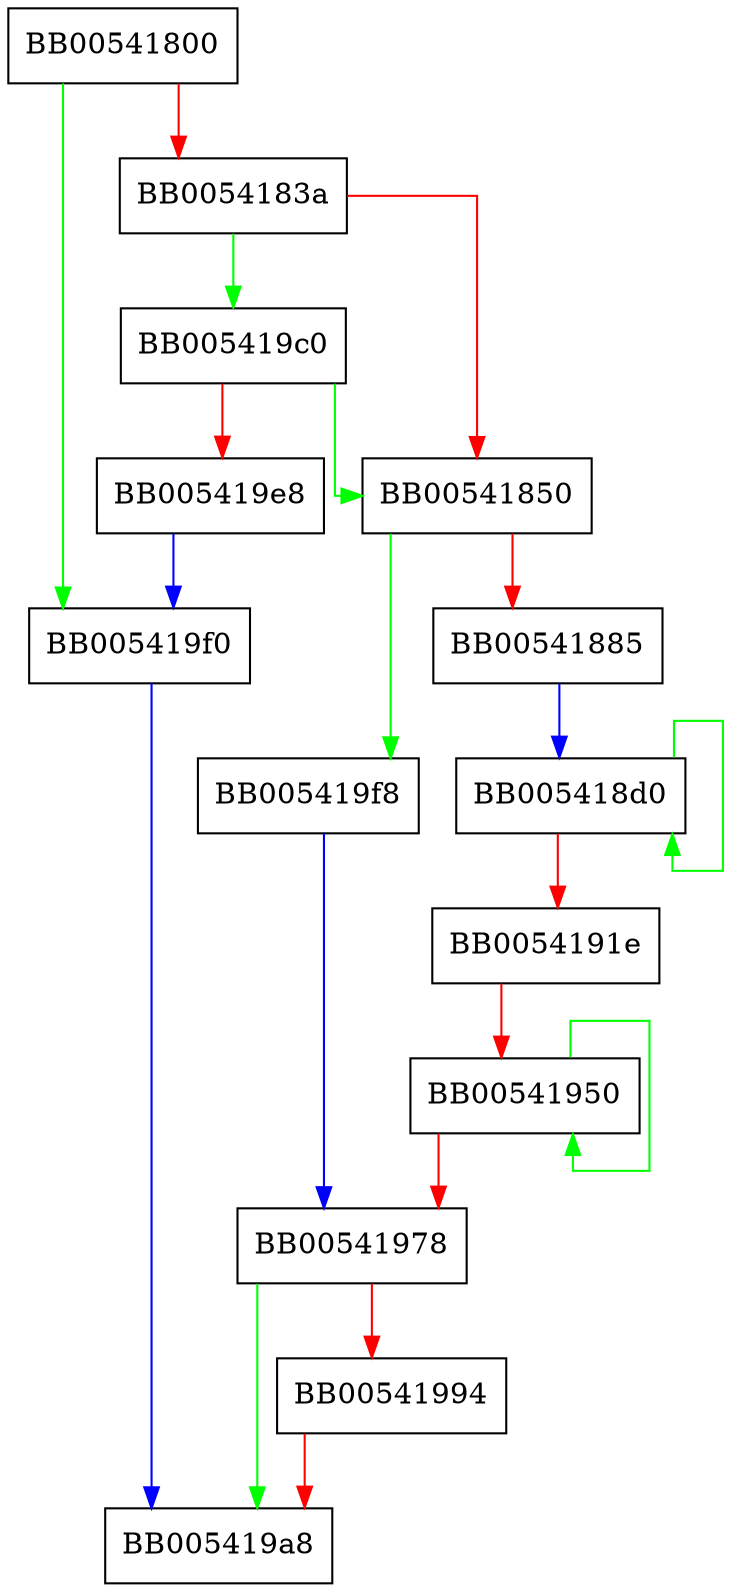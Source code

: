 digraph bn_mod_add_fixed_top {
  node [shape="box"];
  graph [splines=ortho];
  BB00541800 -> BB005419f0 [color="green"];
  BB00541800 -> BB0054183a [color="red"];
  BB0054183a -> BB005419c0 [color="green"];
  BB0054183a -> BB00541850 [color="red"];
  BB00541850 -> BB005419f8 [color="green"];
  BB00541850 -> BB00541885 [color="red"];
  BB00541885 -> BB005418d0 [color="blue"];
  BB005418d0 -> BB005418d0 [color="green"];
  BB005418d0 -> BB0054191e [color="red"];
  BB0054191e -> BB00541950 [color="red"];
  BB00541950 -> BB00541950 [color="green"];
  BB00541950 -> BB00541978 [color="red"];
  BB00541978 -> BB005419a8 [color="green"];
  BB00541978 -> BB00541994 [color="red"];
  BB00541994 -> BB005419a8 [color="red"];
  BB005419c0 -> BB00541850 [color="green"];
  BB005419c0 -> BB005419e8 [color="red"];
  BB005419e8 -> BB005419f0 [color="blue"];
  BB005419f0 -> BB005419a8 [color="blue"];
  BB005419f8 -> BB00541978 [color="blue"];
}